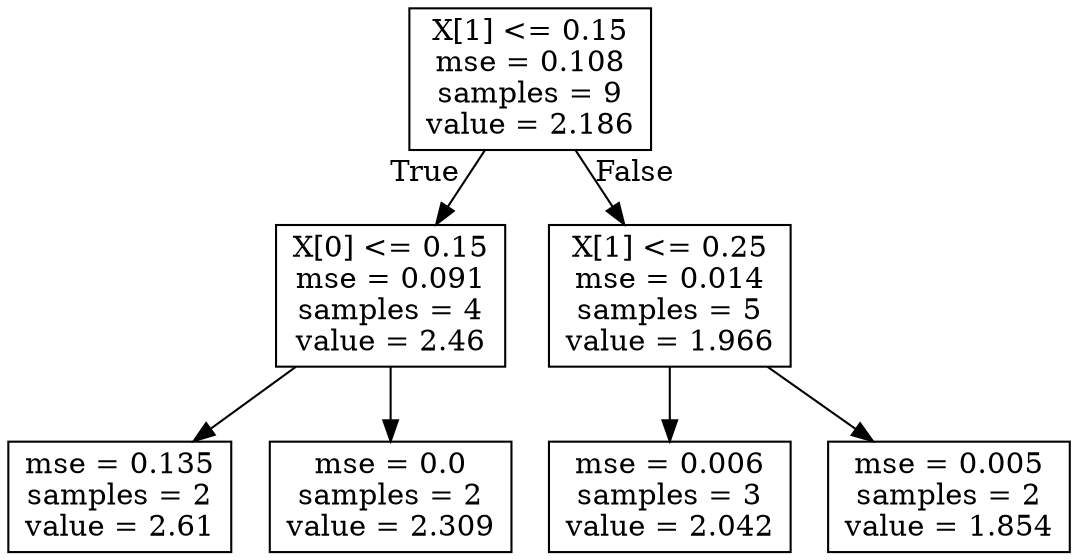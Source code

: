 digraph Tree {
node [shape=box] ;
0 [label="X[1] <= 0.15\nmse = 0.108\nsamples = 9\nvalue = 2.186"] ;
1 [label="X[0] <= 0.15\nmse = 0.091\nsamples = 4\nvalue = 2.46"] ;
0 -> 1 [labeldistance=2.5, labelangle=45, headlabel="True"] ;
2 [label="mse = 0.135\nsamples = 2\nvalue = 2.61"] ;
1 -> 2 ;
3 [label="mse = 0.0\nsamples = 2\nvalue = 2.309"] ;
1 -> 3 ;
4 [label="X[1] <= 0.25\nmse = 0.014\nsamples = 5\nvalue = 1.966"] ;
0 -> 4 [labeldistance=2.5, labelangle=-45, headlabel="False"] ;
5 [label="mse = 0.006\nsamples = 3\nvalue = 2.042"] ;
4 -> 5 ;
6 [label="mse = 0.005\nsamples = 2\nvalue = 1.854"] ;
4 -> 6 ;
}